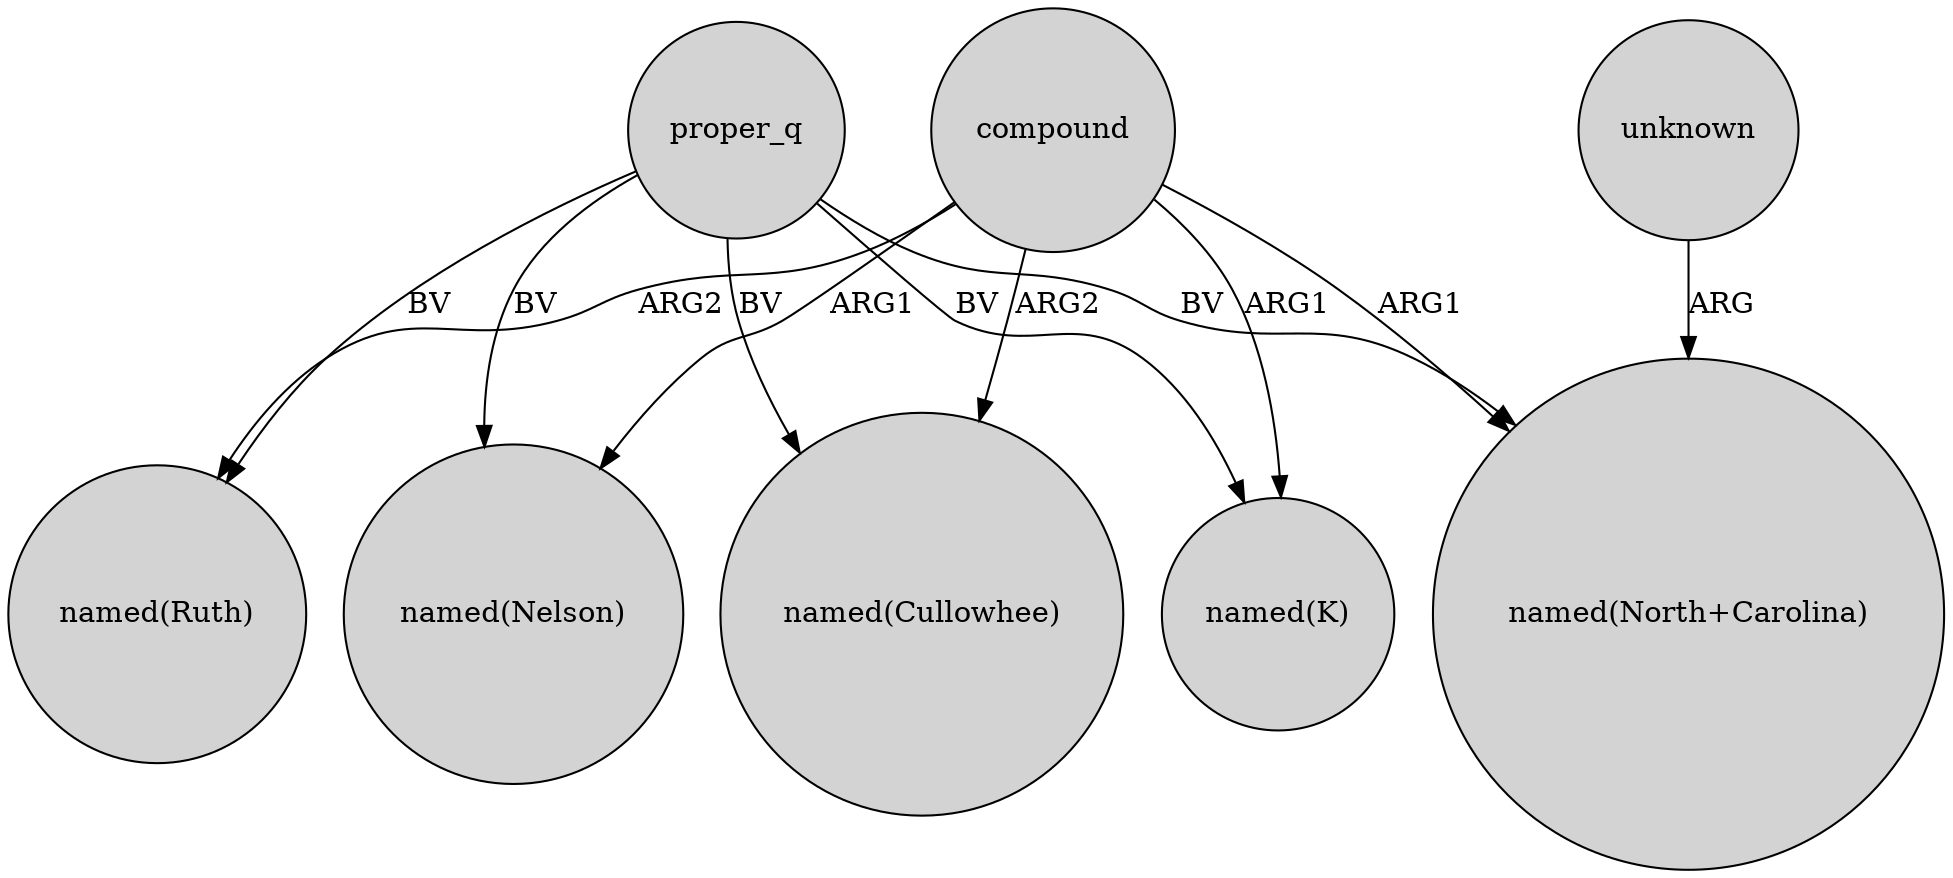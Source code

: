 digraph {
	node [shape=circle style=filled]
	proper_q -> "named(Ruth)" [label=BV]
	compound -> "named(Cullowhee)" [label=ARG2]
	proper_q -> "named(Nelson)" [label=BV]
	compound -> "named(Nelson)" [label=ARG1]
	unknown -> "named(North+Carolina)" [label=ARG]
	compound -> "named(Ruth)" [label=ARG2]
	proper_q -> "named(North+Carolina)" [label=BV]
	proper_q -> "named(K)" [label=BV]
	proper_q -> "named(Cullowhee)" [label=BV]
	compound -> "named(North+Carolina)" [label=ARG1]
	compound -> "named(K)" [label=ARG1]
}
